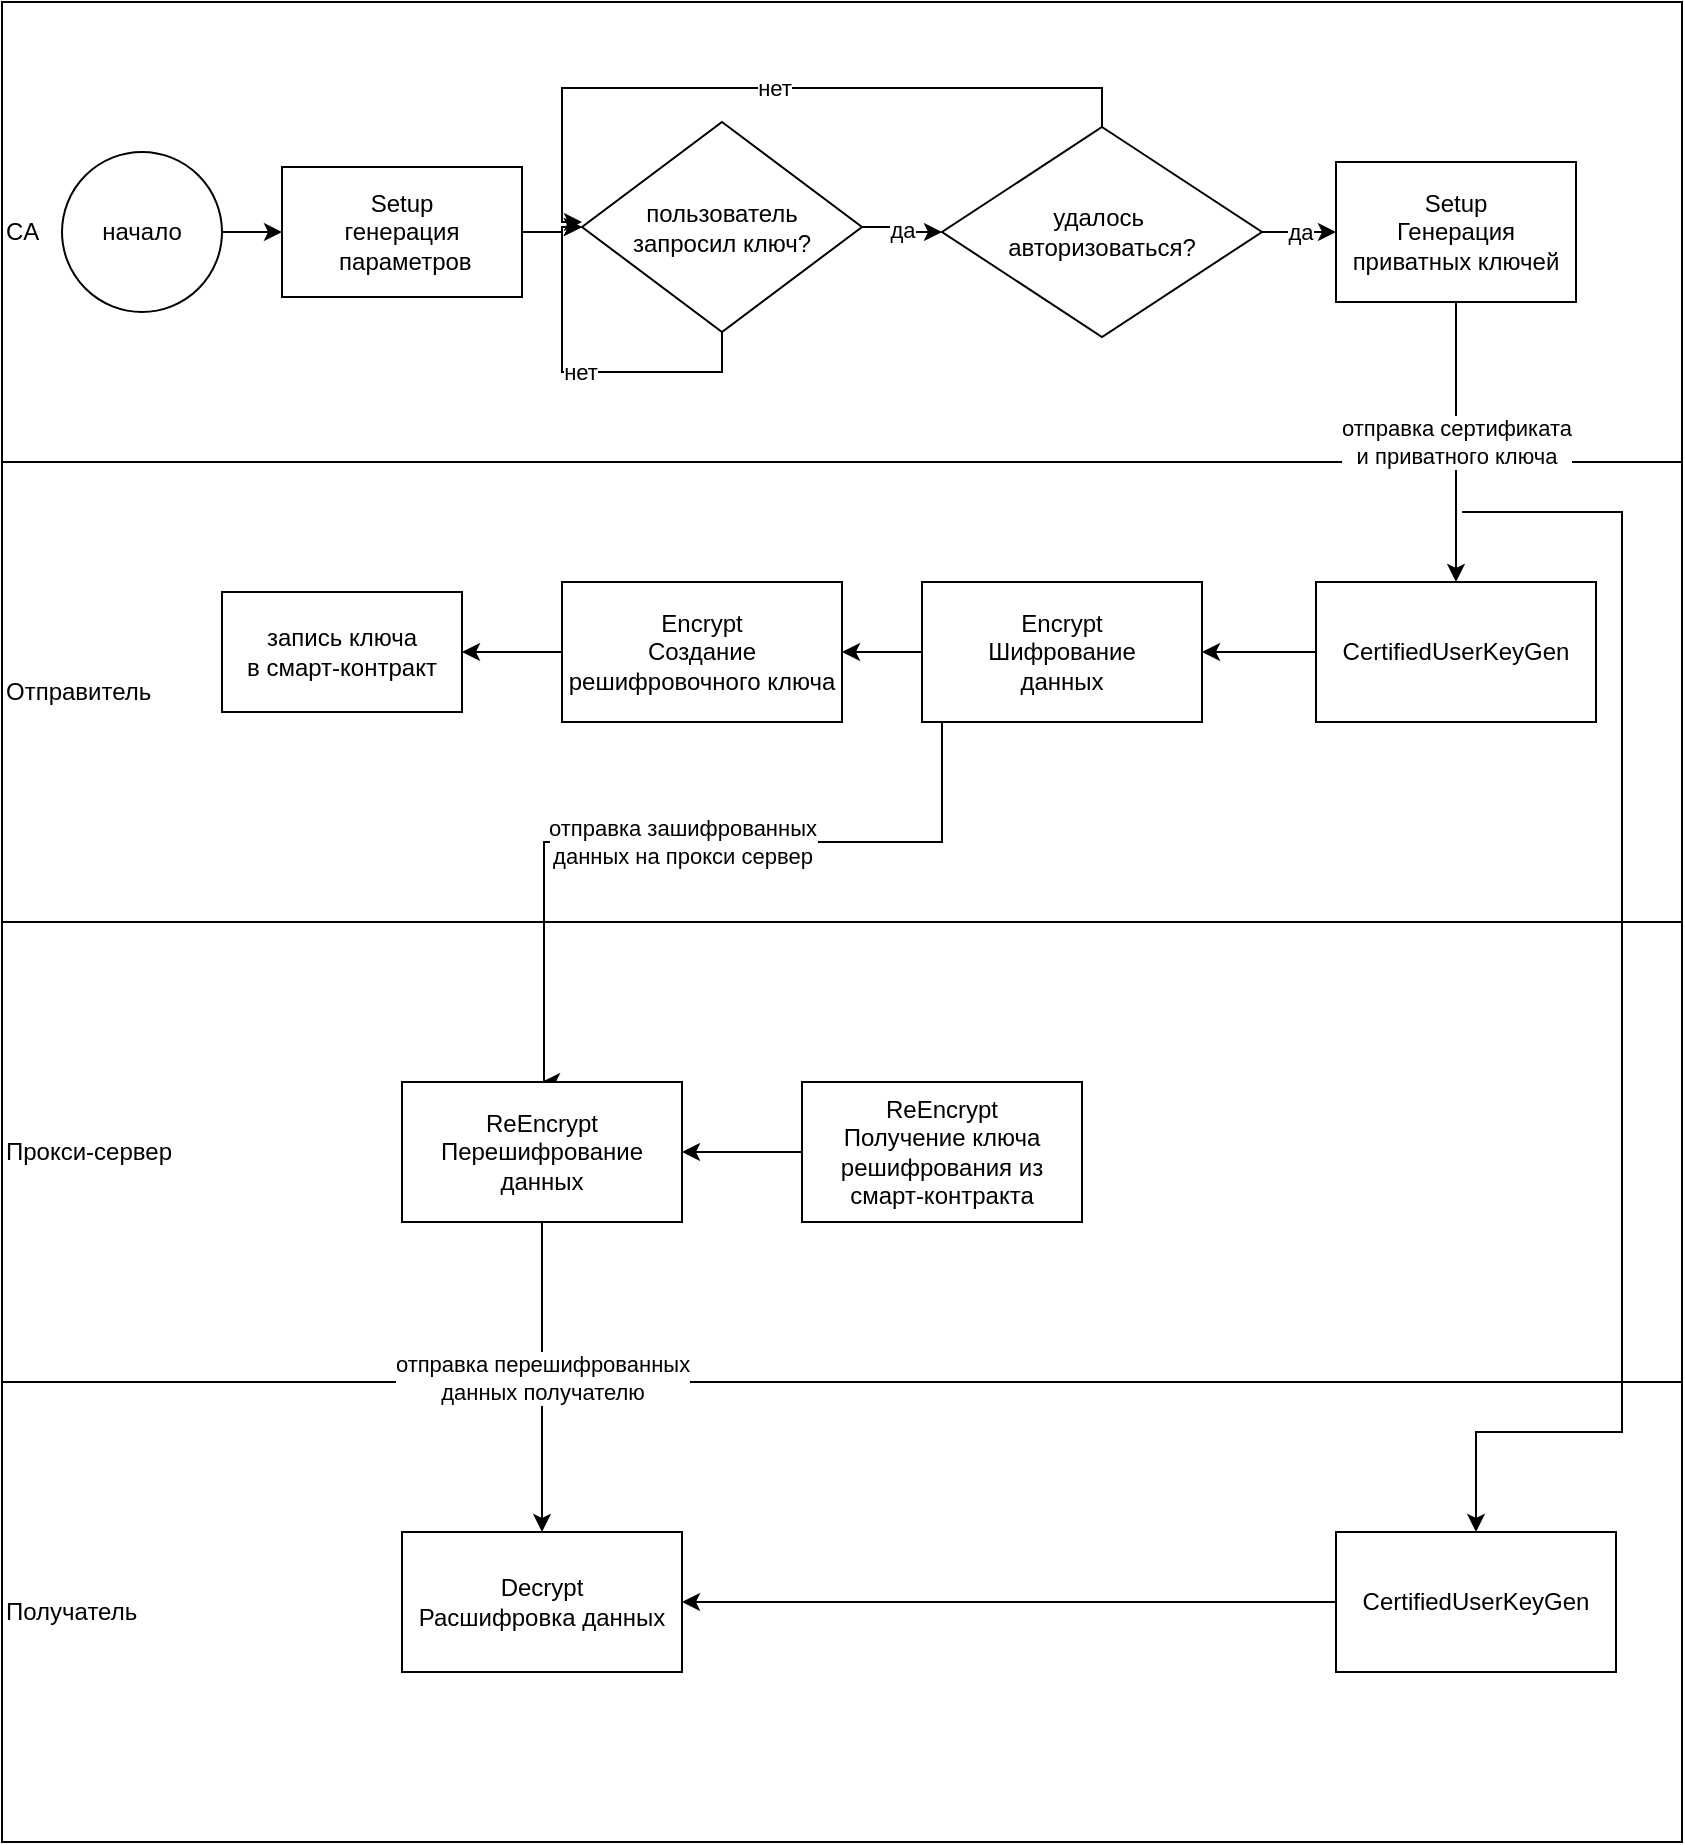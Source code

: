 <mxfile version="24.3.1" type="device">
  <diagram name="Page-1" id="umnk6wjwQDd8MSdTkEfL">
    <mxGraphModel dx="1319" dy="865" grid="1" gridSize="10" guides="1" tooltips="1" connect="1" arrows="1" fold="1" page="1" pageScale="1" pageWidth="827" pageHeight="1169" math="0" shadow="0">
      <root>
        <mxCell id="0" />
        <mxCell id="1" parent="0" />
        <mxCell id="-3zK776sPMQ78dFwDldj-16" value="Отправитель" style="rounded=0;whiteSpace=wrap;html=1;align=left;" vertex="1" parent="1">
          <mxGeometry x="30" y="250" width="840" height="230" as="geometry" />
        </mxCell>
        <mxCell id="-3zK776sPMQ78dFwDldj-13" value="CA" style="rounded=0;whiteSpace=wrap;html=1;align=left;" vertex="1" parent="1">
          <mxGeometry x="30" y="20" width="840" height="230" as="geometry" />
        </mxCell>
        <mxCell id="-3zK776sPMQ78dFwDldj-18" style="edgeStyle=orthogonalEdgeStyle;rounded=0;orthogonalLoop=1;jettySize=auto;html=1;exitX=1;exitY=0.5;exitDx=0;exitDy=0;entryX=0;entryY=0.5;entryDx=0;entryDy=0;" edge="1" parent="1" source="-3zK776sPMQ78dFwDldj-1" target="-3zK776sPMQ78dFwDldj-2">
          <mxGeometry relative="1" as="geometry" />
        </mxCell>
        <mxCell id="-3zK776sPMQ78dFwDldj-1" value="начало" style="ellipse;whiteSpace=wrap;html=1;aspect=fixed;" vertex="1" parent="1">
          <mxGeometry x="60" y="95" width="80" height="80" as="geometry" />
        </mxCell>
        <mxCell id="-3zK776sPMQ78dFwDldj-19" style="edgeStyle=orthogonalEdgeStyle;rounded=0;orthogonalLoop=1;jettySize=auto;html=1;entryX=0;entryY=0.5;entryDx=0;entryDy=0;" edge="1" parent="1" source="-3zK776sPMQ78dFwDldj-2" target="-3zK776sPMQ78dFwDldj-6">
          <mxGeometry relative="1" as="geometry" />
        </mxCell>
        <mxCell id="-3zK776sPMQ78dFwDldj-2" value="Setup&lt;div&gt;генерация &amp;nbsp;параметров&lt;/div&gt;" style="rounded=0;whiteSpace=wrap;html=1;" vertex="1" parent="1">
          <mxGeometry x="170" y="102.5" width="120" height="65" as="geometry" />
        </mxCell>
        <mxCell id="-3zK776sPMQ78dFwDldj-48" value="да" style="edgeStyle=orthogonalEdgeStyle;rounded=0;orthogonalLoop=1;jettySize=auto;html=1;entryX=0;entryY=0.5;entryDx=0;entryDy=0;" edge="1" parent="1" source="-3zK776sPMQ78dFwDldj-6" target="-3zK776sPMQ78dFwDldj-46">
          <mxGeometry relative="1" as="geometry" />
        </mxCell>
        <mxCell id="-3zK776sPMQ78dFwDldj-6" value="пользователь&lt;div&gt;запросил ключ?&lt;/div&gt;" style="rhombus;whiteSpace=wrap;html=1;rounded=0;" vertex="1" parent="1">
          <mxGeometry x="320" y="80" width="140" height="105" as="geometry" />
        </mxCell>
        <mxCell id="-3zK776sPMQ78dFwDldj-29" value="отправка сертификата&lt;div&gt;и приватного ключа&lt;/div&gt;" style="edgeStyle=orthogonalEdgeStyle;rounded=0;orthogonalLoop=1;jettySize=auto;html=1;entryX=0.5;entryY=0;entryDx=0;entryDy=0;" edge="1" parent="1" source="-3zK776sPMQ78dFwDldj-11" target="-3zK776sPMQ78dFwDldj-28">
          <mxGeometry relative="1" as="geometry" />
        </mxCell>
        <mxCell id="-3zK776sPMQ78dFwDldj-11" value="Setup&lt;div&gt;Генерация приватных ключей&lt;/div&gt;" style="rounded=0;whiteSpace=wrap;html=1;" vertex="1" parent="1">
          <mxGeometry x="697" y="100" width="120" height="70" as="geometry" />
        </mxCell>
        <mxCell id="-3zK776sPMQ78dFwDldj-17" value="Получатель" style="rounded=0;whiteSpace=wrap;html=1;align=left;" vertex="1" parent="1">
          <mxGeometry x="30" y="710" width="840" height="230" as="geometry" />
        </mxCell>
        <mxCell id="-3zK776sPMQ78dFwDldj-25" value="нет" style="edgeStyle=orthogonalEdgeStyle;rounded=0;orthogonalLoop=1;jettySize=auto;html=1;exitX=0.5;exitY=1;exitDx=0;exitDy=0;entryX=0;entryY=0.5;entryDx=0;entryDy=0;" edge="1" parent="1" source="-3zK776sPMQ78dFwDldj-6" target="-3zK776sPMQ78dFwDldj-6">
          <mxGeometry relative="1" as="geometry">
            <mxPoint x="360" y="135" as="targetPoint" />
            <Array as="points">
              <mxPoint x="390" y="205" />
              <mxPoint x="310" y="205" />
              <mxPoint x="310" y="133" />
            </Array>
          </mxGeometry>
        </mxCell>
        <mxCell id="-3zK776sPMQ78dFwDldj-40" style="edgeStyle=orthogonalEdgeStyle;rounded=0;orthogonalLoop=1;jettySize=auto;html=1;entryX=1;entryY=0.5;entryDx=0;entryDy=0;" edge="1" parent="1" source="-3zK776sPMQ78dFwDldj-28" target="-3zK776sPMQ78dFwDldj-39">
          <mxGeometry relative="1" as="geometry" />
        </mxCell>
        <mxCell id="-3zK776sPMQ78dFwDldj-28" value="CertifiedUserKeyGen" style="rounded=0;whiteSpace=wrap;html=1;" vertex="1" parent="1">
          <mxGeometry x="687" y="310" width="140" height="70" as="geometry" />
        </mxCell>
        <mxCell id="-3zK776sPMQ78dFwDldj-59" style="edgeStyle=orthogonalEdgeStyle;rounded=0;orthogonalLoop=1;jettySize=auto;html=1;entryX=1;entryY=0.5;entryDx=0;entryDy=0;" edge="1" parent="1" source="-3zK776sPMQ78dFwDldj-31" target="-3zK776sPMQ78dFwDldj-57">
          <mxGeometry relative="1" as="geometry" />
        </mxCell>
        <mxCell id="-3zK776sPMQ78dFwDldj-31" value="CertifiedUserKeyGen" style="rounded=0;whiteSpace=wrap;html=1;" vertex="1" parent="1">
          <mxGeometry x="697" y="785" width="140" height="70" as="geometry" />
        </mxCell>
        <mxCell id="-3zK776sPMQ78dFwDldj-35" value="Прокси-сервер" style="rounded=0;whiteSpace=wrap;html=1;align=left;" vertex="1" parent="1">
          <mxGeometry x="30" y="480" width="840" height="230" as="geometry" />
        </mxCell>
        <mxCell id="-3zK776sPMQ78dFwDldj-36" value="" style="endArrow=classic;html=1;rounded=0;entryX=0.5;entryY=0;entryDx=0;entryDy=0;" edge="1" parent="1" target="-3zK776sPMQ78dFwDldj-31">
          <mxGeometry width="50" height="50" relative="1" as="geometry">
            <mxPoint x="760" y="275" as="sourcePoint" />
            <mxPoint x="710" y="785" as="targetPoint" />
            <Array as="points">
              <mxPoint x="840" y="275" />
              <mxPoint x="840" y="735" />
              <mxPoint x="767" y="735" />
            </Array>
          </mxGeometry>
        </mxCell>
        <mxCell id="-3zK776sPMQ78dFwDldj-42" style="edgeStyle=orthogonalEdgeStyle;rounded=0;orthogonalLoop=1;jettySize=auto;html=1;entryX=1;entryY=0.5;entryDx=0;entryDy=0;" edge="1" parent="1" source="-3zK776sPMQ78dFwDldj-39" target="-3zK776sPMQ78dFwDldj-41">
          <mxGeometry relative="1" as="geometry" />
        </mxCell>
        <mxCell id="-3zK776sPMQ78dFwDldj-52" value="отправка зашифрованных&lt;div&gt;данных на прокси сервер&lt;/div&gt;" style="edgeStyle=orthogonalEdgeStyle;rounded=0;orthogonalLoop=1;jettySize=auto;html=1;" edge="1" parent="1" source="-3zK776sPMQ78dFwDldj-39">
          <mxGeometry relative="1" as="geometry">
            <mxPoint x="300.0" y="560" as="targetPoint" />
            <Array as="points">
              <mxPoint x="500" y="440" />
              <mxPoint x="301" y="440" />
              <mxPoint x="301" y="560" />
            </Array>
          </mxGeometry>
        </mxCell>
        <mxCell id="-3zK776sPMQ78dFwDldj-39" value="Encrypt&lt;div&gt;Шифрование&lt;/div&gt;&lt;div&gt;данных&lt;/div&gt;" style="rounded=0;whiteSpace=wrap;html=1;" vertex="1" parent="1">
          <mxGeometry x="490" y="310" width="140" height="70" as="geometry" />
        </mxCell>
        <mxCell id="-3zK776sPMQ78dFwDldj-54" value="" style="edgeStyle=orthogonalEdgeStyle;rounded=0;orthogonalLoop=1;jettySize=auto;html=1;" edge="1" parent="1" source="-3zK776sPMQ78dFwDldj-41" target="-3zK776sPMQ78dFwDldj-53">
          <mxGeometry relative="1" as="geometry" />
        </mxCell>
        <mxCell id="-3zK776sPMQ78dFwDldj-41" value="Encrypt&lt;div&gt;Создание решифровочного ключа&lt;/div&gt;" style="rounded=0;whiteSpace=wrap;html=1;" vertex="1" parent="1">
          <mxGeometry x="310" y="310" width="140" height="70" as="geometry" />
        </mxCell>
        <mxCell id="-3zK776sPMQ78dFwDldj-58" value="отправка перешифрованных&lt;div&gt;данных получателю&lt;/div&gt;" style="edgeStyle=orthogonalEdgeStyle;rounded=0;orthogonalLoop=1;jettySize=auto;html=1;entryX=0.5;entryY=0;entryDx=0;entryDy=0;" edge="1" parent="1" source="-3zK776sPMQ78dFwDldj-43" target="-3zK776sPMQ78dFwDldj-57">
          <mxGeometry relative="1" as="geometry" />
        </mxCell>
        <mxCell id="-3zK776sPMQ78dFwDldj-43" value="ReEncrypt&lt;div&gt;Перешифрование&lt;/div&gt;&lt;div&gt;данных&lt;/div&gt;" style="rounded=0;whiteSpace=wrap;html=1;" vertex="1" parent="1">
          <mxGeometry x="230" y="560" width="140" height="70" as="geometry" />
        </mxCell>
        <mxCell id="-3zK776sPMQ78dFwDldj-50" value="нет" style="edgeStyle=orthogonalEdgeStyle;rounded=0;orthogonalLoop=1;jettySize=auto;html=1;exitX=0.5;exitY=0;exitDx=0;exitDy=0;" edge="1" parent="1" source="-3zK776sPMQ78dFwDldj-46">
          <mxGeometry relative="1" as="geometry">
            <mxPoint x="320" y="130" as="targetPoint" />
            <Array as="points">
              <mxPoint x="580" y="63" />
              <mxPoint x="310" y="63" />
            </Array>
          </mxGeometry>
        </mxCell>
        <mxCell id="-3zK776sPMQ78dFwDldj-51" value="да" style="edgeStyle=orthogonalEdgeStyle;rounded=0;orthogonalLoop=1;jettySize=auto;html=1;exitX=1;exitY=0.5;exitDx=0;exitDy=0;entryX=0;entryY=0.5;entryDx=0;entryDy=0;" edge="1" parent="1" source="-3zK776sPMQ78dFwDldj-46" target="-3zK776sPMQ78dFwDldj-11">
          <mxGeometry relative="1" as="geometry" />
        </mxCell>
        <mxCell id="-3zK776sPMQ78dFwDldj-46" value="удалось&amp;nbsp;&lt;div&gt;авторизоваться?&lt;/div&gt;" style="rhombus;whiteSpace=wrap;html=1;rounded=0;" vertex="1" parent="1">
          <mxGeometry x="500" y="82.5" width="160" height="105" as="geometry" />
        </mxCell>
        <mxCell id="-3zK776sPMQ78dFwDldj-53" value="запись ключа&lt;div&gt;в смарт-контракт&lt;/div&gt;" style="whiteSpace=wrap;html=1;rounded=0;" vertex="1" parent="1">
          <mxGeometry x="140" y="315" width="120" height="60" as="geometry" />
        </mxCell>
        <mxCell id="-3zK776sPMQ78dFwDldj-57" value="Decrypt&lt;div&gt;Расшифровка данных&lt;/div&gt;" style="rounded=0;whiteSpace=wrap;html=1;" vertex="1" parent="1">
          <mxGeometry x="230" y="785" width="140" height="70" as="geometry" />
        </mxCell>
        <mxCell id="-3zK776sPMQ78dFwDldj-62" style="edgeStyle=orthogonalEdgeStyle;rounded=0;orthogonalLoop=1;jettySize=auto;html=1;entryX=1;entryY=0.5;entryDx=0;entryDy=0;" edge="1" parent="1" source="-3zK776sPMQ78dFwDldj-61" target="-3zK776sPMQ78dFwDldj-43">
          <mxGeometry relative="1" as="geometry" />
        </mxCell>
        <mxCell id="-3zK776sPMQ78dFwDldj-61" value="ReEncrypt&lt;div&gt;Получение ключа&lt;/div&gt;&lt;div&gt;решифрования из смарт-контракта&lt;/div&gt;" style="rounded=0;whiteSpace=wrap;html=1;" vertex="1" parent="1">
          <mxGeometry x="430" y="560" width="140" height="70" as="geometry" />
        </mxCell>
      </root>
    </mxGraphModel>
  </diagram>
</mxfile>
